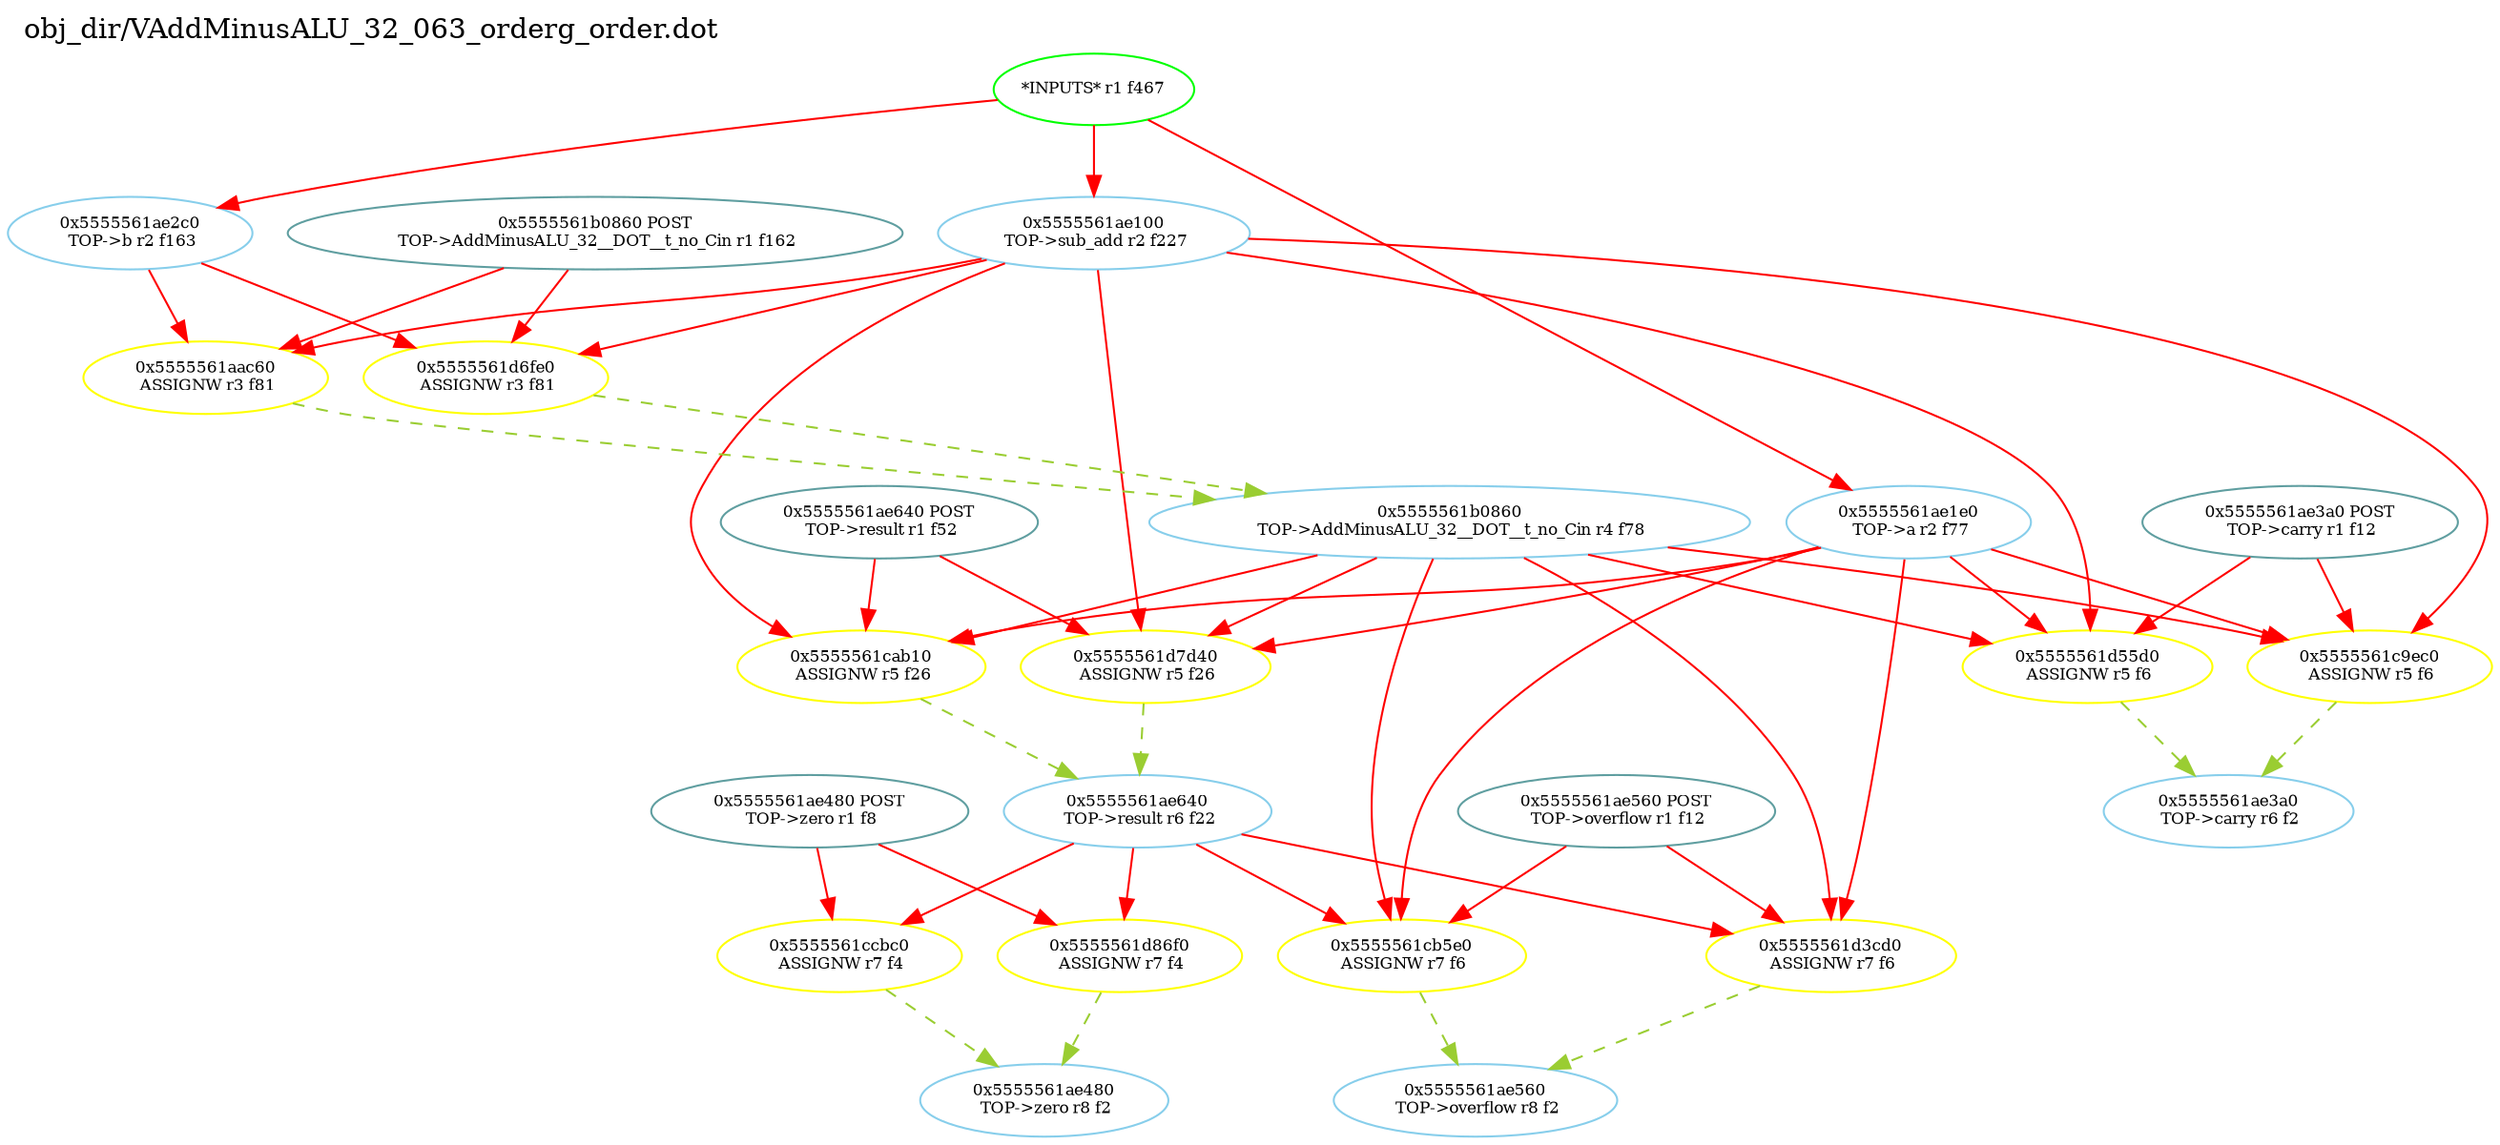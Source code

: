 digraph v3graph {
	graph	[label="obj_dir/VAddMinusALU_32_063_orderg_order.dot",
		 labelloc=t, labeljust=l,
		 //size="7.5,10",
		 rankdir=TB];
	n0x5555561adf40_0	[fontsize=8 label="0x5555561ae480 POST\n TOP->zero r1 f8", color=CadetBlue];
	n0x5555561adf40_1	[fontsize=8 label="0x5555561ae3a0 POST\n TOP->carry r1 f12", color=CadetBlue];
	n0x5555561adf40_2	[fontsize=8 label="0x5555561ae560 POST\n TOP->overflow r1 f12", color=CadetBlue];
	n0x5555561adf40_3	[fontsize=8 label="0x5555561ae640 POST\n TOP->result r1 f52", color=CadetBlue];
	n0x5555561adf40_4	[fontsize=8 label="0x5555561b0860 POST\n TOP->AddMinusALU_32__DOT__t_no_Cin r1 f162", color=CadetBlue];
	n5	[fontsize=8 label="*INPUTS* r1 f467", color=green];
	n0x5555561adf40_6	[fontsize=8 label="0x5555561ae1e0\n TOP->a r2 f77", color=skyblue];
	n0x5555561adf40_7	[fontsize=8 label="0x5555561ae2c0\n TOP->b r2 f163", color=skyblue];
	n0x5555561adf40_8	[fontsize=8 label="0x5555561ae100\n TOP->sub_add r2 f227", color=skyblue];
	n0x5555561adf40_9	[fontsize=8 label="0x5555561aac60\n ASSIGNW r3 f81", color=yellow];
	n0x5555561adf40_10	[fontsize=8 label="0x5555561d6fe0\n ASSIGNW r3 f81", color=yellow];
	n0x5555561adf40_11	[fontsize=8 label="0x5555561b0860\n TOP->AddMinusALU_32__DOT__t_no_Cin r4 f78", color=skyblue];
	n0x5555561adf40_12	[fontsize=8 label="0x5555561c9ec0\n ASSIGNW r5 f6", color=yellow];
	n0x5555561adf40_13	[fontsize=8 label="0x5555561d55d0\n ASSIGNW r5 f6", color=yellow];
	n0x5555561adf40_14	[fontsize=8 label="0x5555561cab10\n ASSIGNW r5 f26", color=yellow];
	n0x5555561adf40_15	[fontsize=8 label="0x5555561d7d40\n ASSIGNW r5 f26", color=yellow];
	n0x5555561adf40_16	[fontsize=8 label="0x5555561ae3a0\n TOP->carry r6 f2", color=skyblue];
	n0x5555561adf40_17	[fontsize=8 label="0x5555561ae640\n TOP->result r6 f22", color=skyblue];
	n0x5555561adf40_18	[fontsize=8 label="0x5555561ccbc0\n ASSIGNW r7 f4", color=yellow];
	n0x5555561adf40_19	[fontsize=8 label="0x5555561d86f0\n ASSIGNW r7 f4", color=yellow];
	n0x5555561adf40_20	[fontsize=8 label="0x5555561cb5e0\n ASSIGNW r7 f6", color=yellow];
	n0x5555561adf40_21	[fontsize=8 label="0x5555561d3cd0\n ASSIGNW r7 f6", color=yellow];
	n0x5555561adf40_22	[fontsize=8 label="0x5555561ae560\n TOP->overflow r8 f2", color=skyblue];
	n0x5555561adf40_23	[fontsize=8 label="0x5555561ae480\n TOP->zero r8 f2", color=skyblue];
	n0x5555561adf40_0 -> n0x5555561adf40_18 [fontsize=8 label="" weight=2 color=red];
	n0x5555561adf40_0 -> n0x5555561adf40_19 [fontsize=8 label="" weight=2 color=red];
	n0x5555561adf40_1 -> n0x5555561adf40_12 [fontsize=8 label="" weight=2 color=red];
	n0x5555561adf40_1 -> n0x5555561adf40_13 [fontsize=8 label="" weight=2 color=red];
	n0x5555561adf40_2 -> n0x5555561adf40_20 [fontsize=8 label="" weight=2 color=red];
	n0x5555561adf40_2 -> n0x5555561adf40_21 [fontsize=8 label="" weight=2 color=red];
	n0x5555561adf40_3 -> n0x5555561adf40_14 [fontsize=8 label="" weight=2 color=red];
	n0x5555561adf40_3 -> n0x5555561adf40_15 [fontsize=8 label="" weight=2 color=red];
	n0x5555561adf40_4 -> n0x5555561adf40_9 [fontsize=8 label="" weight=2 color=red];
	n0x5555561adf40_4 -> n0x5555561adf40_10 [fontsize=8 label="" weight=2 color=red];
	n5 -> n0x5555561adf40_6 [fontsize=8 label="" weight=1 color=red];
	n5 -> n0x5555561adf40_7 [fontsize=8 label="" weight=1 color=red];
	n5 -> n0x5555561adf40_8 [fontsize=8 label="" weight=1 color=red];
	n0x5555561adf40_6 -> n0x5555561adf40_12 [fontsize=8 label="" weight=8 color=red];
	n0x5555561adf40_6 -> n0x5555561adf40_13 [fontsize=8 label="" weight=8 color=red];
	n0x5555561adf40_6 -> n0x5555561adf40_14 [fontsize=8 label="" weight=8 color=red];
	n0x5555561adf40_6 -> n0x5555561adf40_15 [fontsize=8 label="" weight=8 color=red];
	n0x5555561adf40_6 -> n0x5555561adf40_20 [fontsize=8 label="" weight=8 color=red];
	n0x5555561adf40_6 -> n0x5555561adf40_21 [fontsize=8 label="" weight=8 color=red];
	n0x5555561adf40_7 -> n0x5555561adf40_9 [fontsize=8 label="" weight=8 color=red];
	n0x5555561adf40_7 -> n0x5555561adf40_10 [fontsize=8 label="" weight=8 color=red];
	n0x5555561adf40_8 -> n0x5555561adf40_9 [fontsize=8 label="" weight=8 color=red];
	n0x5555561adf40_8 -> n0x5555561adf40_10 [fontsize=8 label="" weight=8 color=red];
	n0x5555561adf40_8 -> n0x5555561adf40_12 [fontsize=8 label="" weight=8 color=red];
	n0x5555561adf40_8 -> n0x5555561adf40_13 [fontsize=8 label="" weight=8 color=red];
	n0x5555561adf40_8 -> n0x5555561adf40_14 [fontsize=8 label="" weight=8 color=red];
	n0x5555561adf40_8 -> n0x5555561adf40_15 [fontsize=8 label="" weight=8 color=red];
	n0x5555561adf40_9 -> n0x5555561adf40_11 [fontsize=8 label="" weight=1 color=yellowGreen style=dashed];
	n0x5555561adf40_10 -> n0x5555561adf40_11 [fontsize=8 label="" weight=1 color=yellowGreen style=dashed];
	n0x5555561adf40_11 -> n0x5555561adf40_12 [fontsize=8 label="" weight=8 color=red];
	n0x5555561adf40_11 -> n0x5555561adf40_13 [fontsize=8 label="" weight=8 color=red];
	n0x5555561adf40_11 -> n0x5555561adf40_14 [fontsize=8 label="" weight=8 color=red];
	n0x5555561adf40_11 -> n0x5555561adf40_15 [fontsize=8 label="" weight=8 color=red];
	n0x5555561adf40_11 -> n0x5555561adf40_20 [fontsize=8 label="" weight=8 color=red];
	n0x5555561adf40_11 -> n0x5555561adf40_21 [fontsize=8 label="" weight=8 color=red];
	n0x5555561adf40_12 -> n0x5555561adf40_16 [fontsize=8 label="" weight=1 color=yellowGreen style=dashed];
	n0x5555561adf40_13 -> n0x5555561adf40_16 [fontsize=8 label="" weight=1 color=yellowGreen style=dashed];
	n0x5555561adf40_14 -> n0x5555561adf40_17 [fontsize=8 label="" weight=1 color=yellowGreen style=dashed];
	n0x5555561adf40_15 -> n0x5555561adf40_17 [fontsize=8 label="" weight=1 color=yellowGreen style=dashed];
	n0x5555561adf40_17 -> n0x5555561adf40_18 [fontsize=8 label="" weight=8 color=red];
	n0x5555561adf40_17 -> n0x5555561adf40_19 [fontsize=8 label="" weight=8 color=red];
	n0x5555561adf40_17 -> n0x5555561adf40_20 [fontsize=8 label="" weight=8 color=red];
	n0x5555561adf40_17 -> n0x5555561adf40_21 [fontsize=8 label="" weight=8 color=red];
	n0x5555561adf40_18 -> n0x5555561adf40_23 [fontsize=8 label="" weight=1 color=yellowGreen style=dashed];
	n0x5555561adf40_19 -> n0x5555561adf40_23 [fontsize=8 label="" weight=1 color=yellowGreen style=dashed];
	n0x5555561adf40_20 -> n0x5555561adf40_22 [fontsize=8 label="" weight=1 color=yellowGreen style=dashed];
	n0x5555561adf40_21 -> n0x5555561adf40_22 [fontsize=8 label="" weight=1 color=yellowGreen style=dashed];
}
